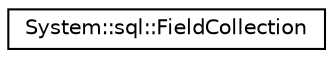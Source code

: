 digraph G
{
  edge [fontname="Helvetica",fontsize="10",labelfontname="Helvetica",labelfontsize="10"];
  node [fontname="Helvetica",fontsize="10",shape=record];
  rankdir="LR";
  Node1 [label="System::sql::FieldCollection",height=0.2,width=0.4,color="black", fillcolor="white", style="filled",URL="$class_system_1_1sql_1_1_field_collection.html"];
}

